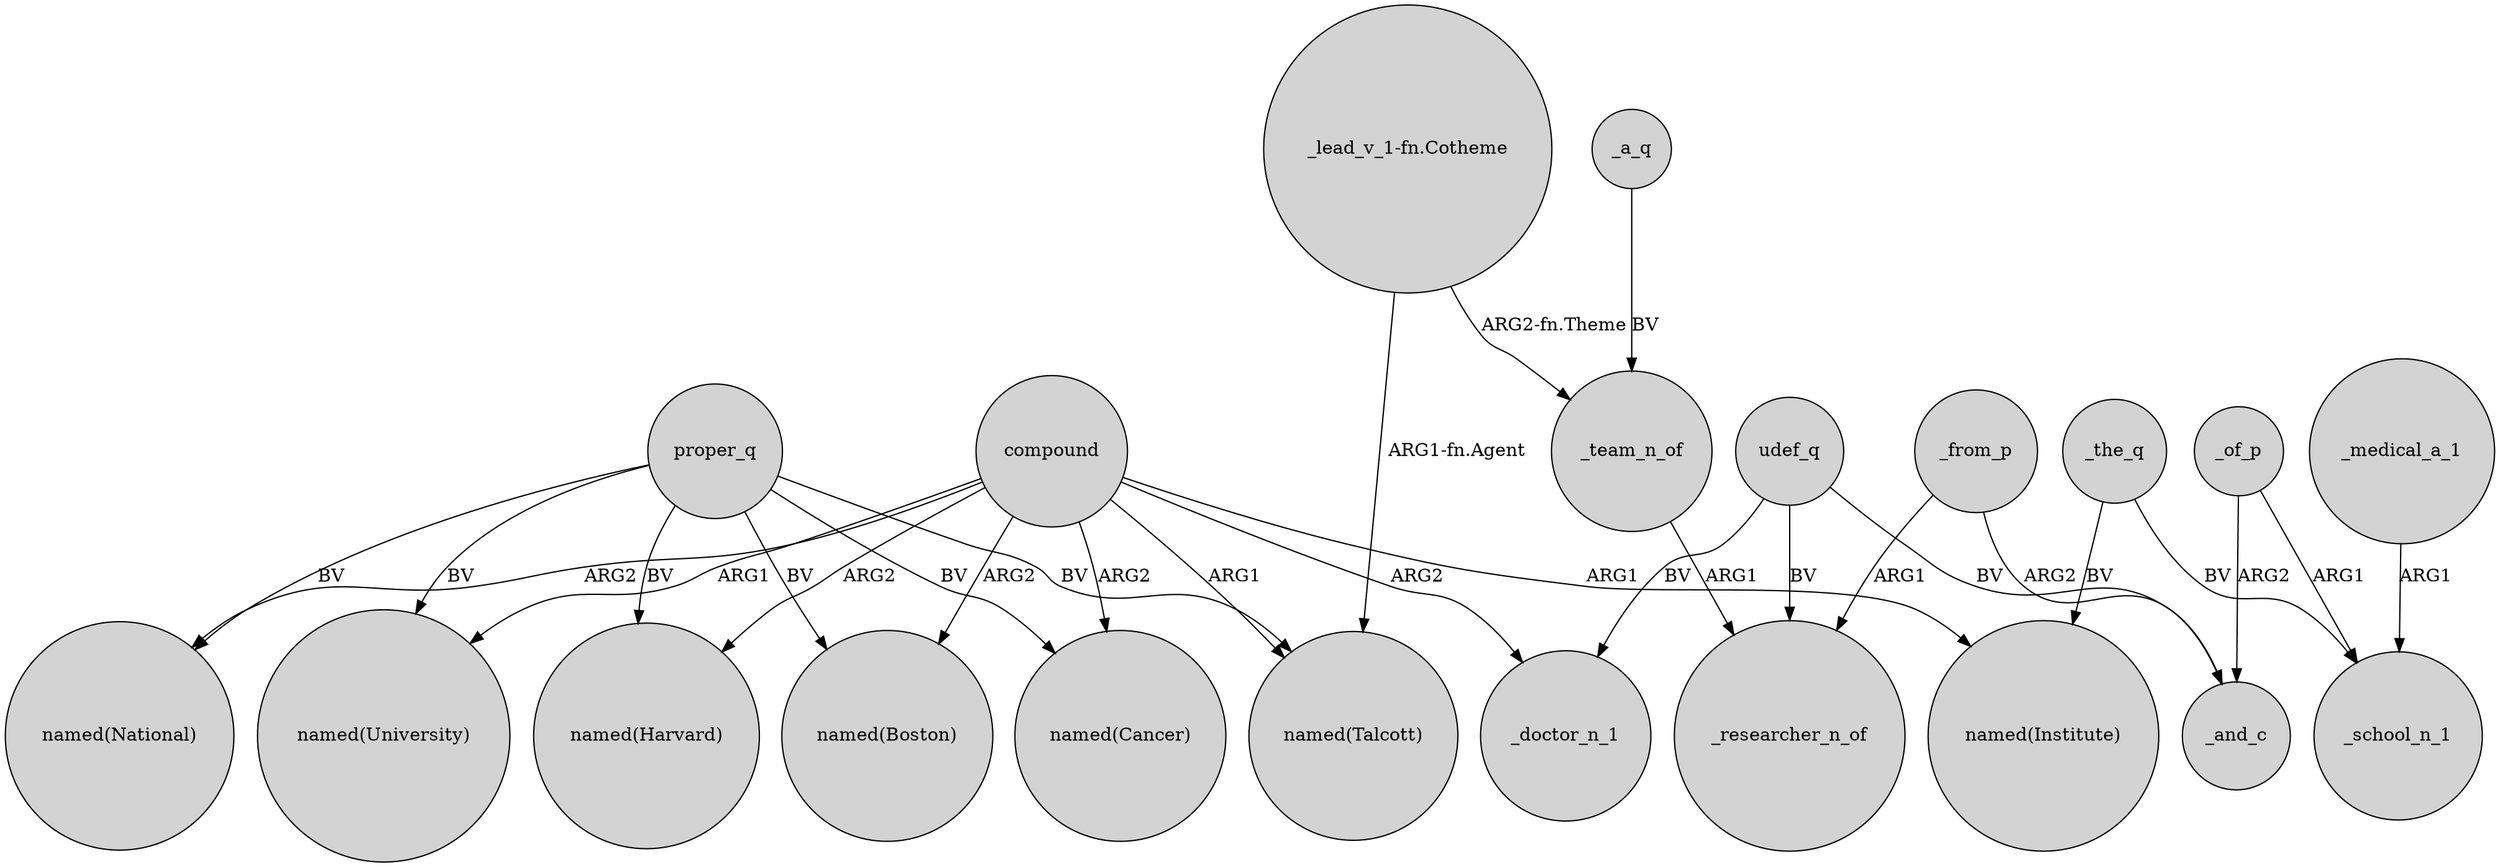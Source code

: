 digraph {
	node [shape=circle style=filled]
	compound -> "named(Talcott)" [label=ARG1]
	compound -> _doctor_n_1 [label=ARG2]
	proper_q -> "named(Boston)" [label=BV]
	compound -> "named(Harvard)" [label=ARG2]
	proper_q -> "named(Cancer)" [label=BV]
	_a_q -> _team_n_of [label=BV]
	compound -> "named(University)" [label=ARG1]
	compound -> "named(Boston)" [label=ARG2]
	compound -> "named(Cancer)" [label=ARG2]
	_of_p -> _and_c [label=ARG2]
	proper_q -> "named(University)" [label=BV]
	_of_p -> _school_n_1 [label=ARG1]
	udef_q -> _doctor_n_1 [label=BV]
	_the_q -> _school_n_1 [label=BV]
	compound -> "named(Institute)" [label=ARG1]
	proper_q -> "named(Harvard)" [label=BV]
	proper_q -> "named(Talcott)" [label=BV]
	compound -> "named(National)" [label=ARG2]
	_the_q -> "named(Institute)" [label=BV]
	udef_q -> _researcher_n_of [label=BV]
	_medical_a_1 -> _school_n_1 [label=ARG1]
	_from_p -> _researcher_n_of [label=ARG1]
	proper_q -> "named(National)" [label=BV]
	_from_p -> _and_c [label=ARG2]
	_team_n_of -> _researcher_n_of [label=ARG1]
	udef_q -> _and_c [label=BV]
	"_lead_v_1-fn.Cotheme" -> _team_n_of [label="ARG2-fn.Theme"]
	"_lead_v_1-fn.Cotheme" -> "named(Talcott)" [label="ARG1-fn.Agent"]
}
